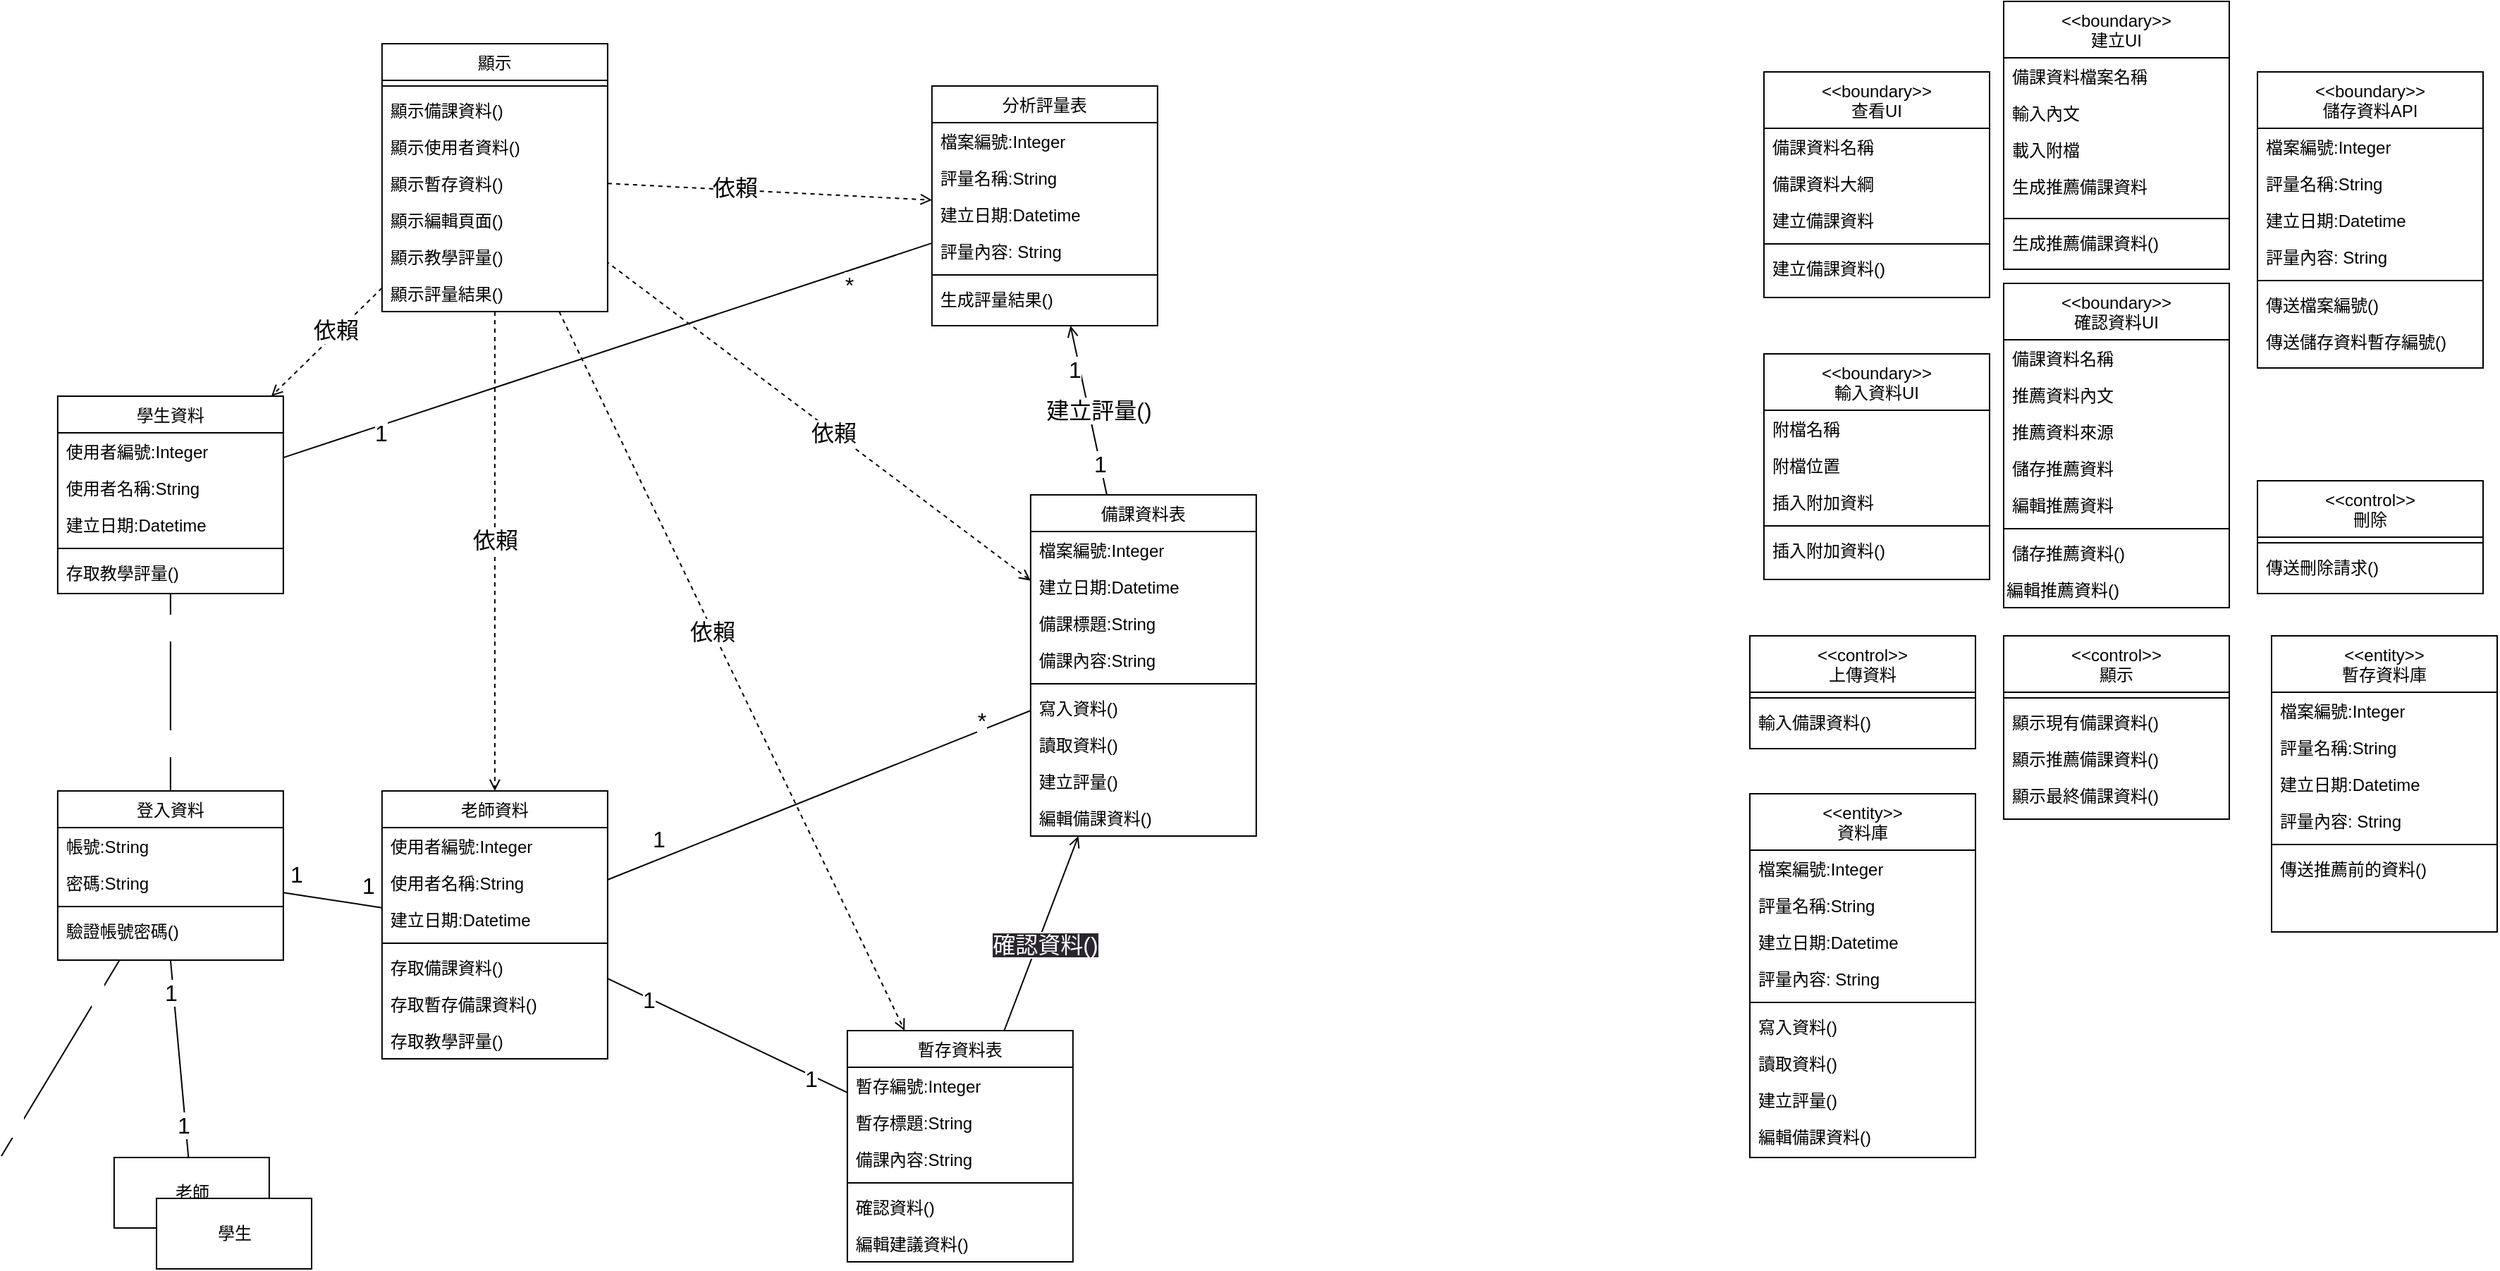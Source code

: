 <mxfile>
    <diagram id="C5RBs43oDa-KdzZeNtuy" name="Page-1">
        <mxGraphModel dx="1090" dy="654" grid="1" gridSize="10" guides="1" tooltips="1" connect="1" arrows="1" fold="1" page="1" pageScale="1" pageWidth="2000" pageHeight="2000" math="0" shadow="0">
            <root>
                <mxCell id="WIyWlLk6GJQsqaUBKTNV-0"/>
                <mxCell id="WIyWlLk6GJQsqaUBKTNV-1" parent="WIyWlLk6GJQsqaUBKTNV-0"/>
                <mxCell id="44" style="edgeStyle=none;html=1;fontSize=16;endArrow=none;endFill=0;startArrow=open;startFill=0;dashed=1;" parent="WIyWlLk6GJQsqaUBKTNV-1" source="zkfFHV4jXpPFQw0GAbJ--17" target="6" edge="1">
                    <mxGeometry relative="1" as="geometry"/>
                </mxCell>
                <mxCell id="46" value="依賴" style="edgeLabel;html=1;align=center;verticalAlign=middle;resizable=0;points=[];fontSize=16;" parent="44" vertex="1" connectable="0">
                    <mxGeometry x="0.184" y="1" relative="1" as="geometry">
                        <mxPoint x="38" y="28" as="offset"/>
                    </mxGeometry>
                </mxCell>
                <object label="備課資料表" placeholders="1" id="zkfFHV4jXpPFQw0GAbJ--17">
                    <mxCell style="swimlane;fontStyle=0;align=center;verticalAlign=top;childLayout=stackLayout;horizontal=1;startSize=26;horizontalStack=0;resizeParent=1;resizeLast=0;collapsible=1;marginBottom=0;rounded=0;shadow=0;strokeWidth=1;" parent="WIyWlLk6GJQsqaUBKTNV-1" vertex="1">
                        <mxGeometry x="739.93" y="610" width="160" height="242" as="geometry">
                            <mxRectangle x="550" y="140" width="160" height="26" as="alternateBounds"/>
                        </mxGeometry>
                    </mxCell>
                </object>
                <mxCell id="zkfFHV4jXpPFQw0GAbJ--20" value="檔案編號:Integer" style="text;align=left;verticalAlign=top;spacingLeft=4;spacingRight=4;overflow=hidden;rotatable=0;points=[[0,0.5],[1,0.5]];portConstraint=eastwest;rounded=0;shadow=0;html=0;" parent="zkfFHV4jXpPFQw0GAbJ--17" vertex="1">
                    <mxGeometry y="26" width="160" height="26" as="geometry"/>
                </mxCell>
                <mxCell id="zkfFHV4jXpPFQw0GAbJ--19" value="建立日期:Datetime" style="text;align=left;verticalAlign=top;spacingLeft=4;spacingRight=4;overflow=hidden;rotatable=0;points=[[0,0.5],[1,0.5]];portConstraint=eastwest;rounded=0;shadow=0;html=0;" parent="zkfFHV4jXpPFQw0GAbJ--17" vertex="1">
                    <mxGeometry y="52" width="160" height="26" as="geometry"/>
                </mxCell>
                <mxCell id="zkfFHV4jXpPFQw0GAbJ--18" value="備課標題:String" style="text;align=left;verticalAlign=top;spacingLeft=4;spacingRight=4;overflow=hidden;rotatable=0;points=[[0,0.5],[1,0.5]];portConstraint=eastwest;" parent="zkfFHV4jXpPFQw0GAbJ--17" vertex="1">
                    <mxGeometry y="78" width="160" height="26" as="geometry"/>
                </mxCell>
                <mxCell id="zkfFHV4jXpPFQw0GAbJ--21" value="備課內容:String" style="text;align=left;verticalAlign=top;spacingLeft=4;spacingRight=4;overflow=hidden;rotatable=0;points=[[0,0.5],[1,0.5]];portConstraint=eastwest;rounded=0;shadow=0;html=0;" parent="zkfFHV4jXpPFQw0GAbJ--17" vertex="1">
                    <mxGeometry y="104" width="160" height="26" as="geometry"/>
                </mxCell>
                <mxCell id="zkfFHV4jXpPFQw0GAbJ--23" value="" style="line;html=1;strokeWidth=1;align=left;verticalAlign=middle;spacingTop=-1;spacingLeft=3;spacingRight=3;rotatable=0;labelPosition=right;points=[];portConstraint=eastwest;" parent="zkfFHV4jXpPFQw0GAbJ--17" vertex="1">
                    <mxGeometry y="130" width="160" height="8" as="geometry"/>
                </mxCell>
                <mxCell id="zkfFHV4jXpPFQw0GAbJ--24" value="寫入資料()" style="text;align=left;verticalAlign=top;spacingLeft=4;spacingRight=4;overflow=hidden;rotatable=0;points=[[0,0.5],[1,0.5]];portConstraint=eastwest;" parent="zkfFHV4jXpPFQw0GAbJ--17" vertex="1">
                    <mxGeometry y="138" width="160" height="26" as="geometry"/>
                </mxCell>
                <mxCell id="zkfFHV4jXpPFQw0GAbJ--25" value="讀取資料()" style="text;align=left;verticalAlign=top;spacingLeft=4;spacingRight=4;overflow=hidden;rotatable=0;points=[[0,0.5],[1,0.5]];portConstraint=eastwest;" parent="zkfFHV4jXpPFQw0GAbJ--17" vertex="1">
                    <mxGeometry y="164" width="160" height="26" as="geometry"/>
                </mxCell>
                <mxCell id="128" value="建立評量()" style="text;align=left;verticalAlign=top;spacingLeft=4;spacingRight=4;overflow=hidden;rotatable=0;points=[[0,0.5],[1,0.5]];portConstraint=eastwest;" parent="zkfFHV4jXpPFQw0GAbJ--17" vertex="1">
                    <mxGeometry y="190" width="160" height="26" as="geometry"/>
                </mxCell>
                <mxCell id="87" value="編輯備課資料()" style="text;align=left;verticalAlign=top;spacingLeft=4;spacingRight=4;overflow=hidden;rotatable=0;points=[[0,0.5],[1,0.5]];portConstraint=eastwest;" parent="zkfFHV4jXpPFQw0GAbJ--17" vertex="1">
                    <mxGeometry y="216" width="160" height="26" as="geometry"/>
                </mxCell>
                <mxCell id="52" style="edgeStyle=none;html=1;entryX=0.5;entryY=1;entryDx=0;entryDy=0;fontSize=16;startArrow=none;startFill=0;endArrow=none;endFill=0;" parent="WIyWlLk6GJQsqaUBKTNV-1" source="5" target="27" edge="1">
                    <mxGeometry relative="1" as="geometry"/>
                </mxCell>
                <mxCell id="54" value="1" style="edgeLabel;html=1;align=center;verticalAlign=middle;resizable=0;points=[];fontSize=16;" parent="52" vertex="1" connectable="0">
                    <mxGeometry x="-0.655" y="2" relative="1" as="geometry">
                        <mxPoint as="offset"/>
                    </mxGeometry>
                </mxCell>
                <mxCell id="55" value="1" style="edgeLabel;html=1;align=center;verticalAlign=middle;resizable=0;points=[];fontSize=16;" parent="52" vertex="1" connectable="0">
                    <mxGeometry x="0.678" y="2" relative="1" as="geometry">
                        <mxPoint as="offset"/>
                    </mxGeometry>
                </mxCell>
                <mxCell id="5" value="老師" style="html=1;" parent="WIyWlLk6GJQsqaUBKTNV-1" vertex="1">
                    <mxGeometry x="89.93" y="1080" width="110" height="50" as="geometry"/>
                </mxCell>
                <mxCell id="45" style="edgeStyle=none;html=1;fontSize=16;endArrow=open;endFill=0;startArrow=none;startFill=0;dashed=1;" parent="WIyWlLk6GJQsqaUBKTNV-1" source="6" target="15" edge="1">
                    <mxGeometry relative="1" as="geometry"/>
                </mxCell>
                <mxCell id="47" value="依賴" style="edgeLabel;html=1;align=center;verticalAlign=middle;resizable=0;points=[];fontSize=16;" parent="45" vertex="1" connectable="0">
                    <mxGeometry x="-0.232" y="-3" relative="1" as="geometry">
                        <mxPoint x="3" y="31" as="offset"/>
                    </mxGeometry>
                </mxCell>
                <mxCell id="72" style="edgeStyle=none;html=1;fontSize=16;startArrow=none;startFill=0;endArrow=open;endFill=0;dashed=1;" parent="WIyWlLk6GJQsqaUBKTNV-1" source="6" target="56" edge="1">
                    <mxGeometry relative="1" as="geometry"/>
                </mxCell>
                <mxCell id="73" value="依賴" style="edgeLabel;html=1;align=center;verticalAlign=middle;resizable=0;points=[];fontSize=16;" parent="72" vertex="1" connectable="0">
                    <mxGeometry x="-0.111" y="-1" relative="1" as="geometry">
                        <mxPoint as="offset"/>
                    </mxGeometry>
                </mxCell>
                <mxCell id="133" style="edgeStyle=none;html=1;fontSize=16;startArrow=none;startFill=0;endArrow=open;endFill=0;dashed=1;" parent="WIyWlLk6GJQsqaUBKTNV-1" source="6" target="104" edge="1">
                    <mxGeometry relative="1" as="geometry"/>
                </mxCell>
                <mxCell id="134" value="依賴" style="edgeLabel;html=1;align=center;verticalAlign=middle;resizable=0;points=[];fontSize=16;" parent="133" vertex="1" connectable="0">
                    <mxGeometry x="-0.22" y="2" relative="1" as="geometry">
                        <mxPoint as="offset"/>
                    </mxGeometry>
                </mxCell>
                <mxCell id="139" style="edgeStyle=none;html=1;dashed=1;fontSize=16;startArrow=none;startFill=0;endArrow=open;endFill=0;" parent="WIyWlLk6GJQsqaUBKTNV-1" source="6" target="112" edge="1">
                    <mxGeometry relative="1" as="geometry"/>
                </mxCell>
                <mxCell id="140" value="依賴" style="edgeLabel;html=1;align=center;verticalAlign=middle;resizable=0;points=[];fontSize=16;" parent="139" vertex="1" connectable="0">
                    <mxGeometry x="0.271" relative="1" as="geometry">
                        <mxPoint x="17" y="-19" as="offset"/>
                    </mxGeometry>
                </mxCell>
                <object label="顯示" placeholders="1" id="6">
                    <mxCell style="swimlane;fontStyle=0;align=center;verticalAlign=top;childLayout=stackLayout;horizontal=1;startSize=26;horizontalStack=0;resizeParent=1;resizeLast=0;collapsible=1;marginBottom=0;rounded=0;shadow=0;strokeWidth=1;" parent="WIyWlLk6GJQsqaUBKTNV-1" vertex="1">
                        <mxGeometry x="279.93" y="290" width="160" height="190" as="geometry">
                            <mxRectangle x="550" y="140" width="160" height="26" as="alternateBounds"/>
                        </mxGeometry>
                    </mxCell>
                </object>
                <mxCell id="12" value="" style="line;html=1;strokeWidth=1;align=left;verticalAlign=middle;spacingTop=-1;spacingLeft=3;spacingRight=3;rotatable=0;labelPosition=right;points=[];portConstraint=eastwest;" parent="6" vertex="1">
                    <mxGeometry y="26" width="160" height="8" as="geometry"/>
                </mxCell>
                <mxCell id="13" value="顯示備課資料()" style="text;align=left;verticalAlign=top;spacingLeft=4;spacingRight=4;overflow=hidden;rotatable=0;points=[[0,0.5],[1,0.5]];portConstraint=eastwest;" parent="6" vertex="1">
                    <mxGeometry y="34" width="160" height="26" as="geometry"/>
                </mxCell>
                <mxCell id="76" value="顯示使用者資料()" style="text;align=left;verticalAlign=top;spacingLeft=4;spacingRight=4;overflow=hidden;rotatable=0;points=[[0,0.5],[1,0.5]];portConstraint=eastwest;" parent="6" vertex="1">
                    <mxGeometry y="60" width="160" height="26" as="geometry"/>
                </mxCell>
                <mxCell id="78" value="顯示暫存資料()" style="text;align=left;verticalAlign=top;spacingLeft=4;spacingRight=4;overflow=hidden;rotatable=0;points=[[0,0.5],[1,0.5]];portConstraint=eastwest;" parent="6" vertex="1">
                    <mxGeometry y="86" width="160" height="26" as="geometry"/>
                </mxCell>
                <mxCell id="79" value="顯示編輯頁面()" style="text;align=left;verticalAlign=top;spacingLeft=4;spacingRight=4;overflow=hidden;rotatable=0;points=[[0,0.5],[1,0.5]];portConstraint=eastwest;" parent="6" vertex="1">
                    <mxGeometry y="112" width="160" height="26" as="geometry"/>
                </mxCell>
                <mxCell id="132" value="顯示教學評量()" style="text;align=left;verticalAlign=top;spacingLeft=4;spacingRight=4;overflow=hidden;rotatable=0;points=[[0,0.5],[1,0.5]];portConstraint=eastwest;" parent="6" vertex="1">
                    <mxGeometry y="138" width="160" height="26" as="geometry"/>
                </mxCell>
                <mxCell id="141" value="顯示評量結果()" style="text;align=left;verticalAlign=top;spacingLeft=4;spacingRight=4;overflow=hidden;rotatable=0;points=[[0,0.5],[1,0.5]];portConstraint=eastwest;" parent="6" vertex="1">
                    <mxGeometry y="164" width="160" height="26" as="geometry"/>
                </mxCell>
                <mxCell id="25" style="edgeStyle=none;html=1;endArrow=none;endFill=0;" parent="WIyWlLk6GJQsqaUBKTNV-1" source="15" target="zkfFHV4jXpPFQw0GAbJ--17" edge="1">
                    <mxGeometry relative="1" as="geometry"/>
                </mxCell>
                <mxCell id="40" value="1" style="edgeLabel;html=1;align=center;verticalAlign=middle;resizable=0;points=[];fontSize=16;" parent="25" vertex="1" connectable="0">
                    <mxGeometry x="-0.769" y="-2" relative="1" as="geometry">
                        <mxPoint y="-17" as="offset"/>
                    </mxGeometry>
                </mxCell>
                <mxCell id="41" value="*" style="edgeLabel;html=1;align=center;verticalAlign=middle;resizable=0;points=[];fontSize=16;" parent="25" vertex="1" connectable="0">
                    <mxGeometry x="0.796" y="-2" relative="1" as="geometry">
                        <mxPoint x="-5" y="-7" as="offset"/>
                    </mxGeometry>
                </mxCell>
                <object label="老師資料" placeholders="1" id="15">
                    <mxCell style="swimlane;fontStyle=0;align=center;verticalAlign=top;childLayout=stackLayout;horizontal=1;startSize=26;horizontalStack=0;resizeParent=1;resizeLast=0;collapsible=1;marginBottom=0;rounded=0;shadow=0;strokeWidth=1;" parent="WIyWlLk6GJQsqaUBKTNV-1" vertex="1">
                        <mxGeometry x="279.93" y="820" width="160" height="190" as="geometry">
                            <mxRectangle x="550" y="140" width="160" height="26" as="alternateBounds"/>
                        </mxGeometry>
                    </mxCell>
                </object>
                <mxCell id="16" value="使用者編號:Integer" style="text;align=left;verticalAlign=top;spacingLeft=4;spacingRight=4;overflow=hidden;rotatable=0;points=[[0,0.5],[1,0.5]];portConstraint=eastwest;rounded=0;shadow=0;html=0;" parent="15" vertex="1">
                    <mxGeometry y="26" width="160" height="26" as="geometry"/>
                </mxCell>
                <mxCell id="18" value="使用者名稱:String" style="text;align=left;verticalAlign=top;spacingLeft=4;spacingRight=4;overflow=hidden;rotatable=0;points=[[0,0.5],[1,0.5]];portConstraint=eastwest;" parent="15" vertex="1">
                    <mxGeometry y="52" width="160" height="26" as="geometry"/>
                </mxCell>
                <mxCell id="17" value="建立日期:Datetime" style="text;align=left;verticalAlign=top;spacingLeft=4;spacingRight=4;overflow=hidden;rotatable=0;points=[[0,0.5],[1,0.5]];portConstraint=eastwest;rounded=0;shadow=0;html=0;" parent="15" vertex="1">
                    <mxGeometry y="78" width="160" height="26" as="geometry"/>
                </mxCell>
                <mxCell id="21" value="" style="line;html=1;strokeWidth=1;align=left;verticalAlign=middle;spacingTop=-1;spacingLeft=3;spacingRight=3;rotatable=0;labelPosition=right;points=[];portConstraint=eastwest;" parent="15" vertex="1">
                    <mxGeometry y="104" width="160" height="8" as="geometry"/>
                </mxCell>
                <mxCell id="24" value="存取備課資料()" style="text;align=left;verticalAlign=top;spacingLeft=4;spacingRight=4;overflow=hidden;rotatable=0;points=[[0,0.5],[1,0.5]];portConstraint=eastwest;" parent="15" vertex="1">
                    <mxGeometry y="112" width="160" height="26" as="geometry"/>
                </mxCell>
                <mxCell id="135" value="存取暫存備課資料()" style="text;align=left;verticalAlign=top;spacingLeft=4;spacingRight=4;overflow=hidden;rotatable=0;points=[[0,0.5],[1,0.5]];portConstraint=eastwest;" parent="15" vertex="1">
                    <mxGeometry y="138" width="160" height="26" as="geometry"/>
                </mxCell>
                <mxCell id="138" value="存取教學評量()" style="text;align=left;verticalAlign=top;spacingLeft=4;spacingRight=4;overflow=hidden;rotatable=0;points=[[0,0.5],[1,0.5]];portConstraint=eastwest;" parent="15" vertex="1">
                    <mxGeometry y="164" width="160" height="26" as="geometry"/>
                </mxCell>
                <mxCell id="36" style="edgeStyle=none;html=1;fontSize=16;endArrow=none;endFill=0;" parent="WIyWlLk6GJQsqaUBKTNV-1" source="27" target="15" edge="1">
                    <mxGeometry relative="1" as="geometry"/>
                </mxCell>
                <mxCell id="37" value="1" style="edgeLabel;html=1;align=center;verticalAlign=middle;resizable=0;points=[];fontSize=16;" parent="36" vertex="1" connectable="0">
                    <mxGeometry x="0.725" y="-1" relative="1" as="geometry">
                        <mxPoint y="-16" as="offset"/>
                    </mxGeometry>
                </mxCell>
                <mxCell id="38" value="1" style="edgeLabel;html=1;align=center;verticalAlign=middle;resizable=0;points=[];fontSize=16;" parent="36" vertex="1" connectable="0">
                    <mxGeometry x="-0.742" y="-2" relative="1" as="geometry">
                        <mxPoint y="-17" as="offset"/>
                    </mxGeometry>
                </mxCell>
                <mxCell id="118" style="edgeStyle=none;html=1;fontSize=16;fontColor=#FFFFFF;endArrow=none;endFill=0;" parent="WIyWlLk6GJQsqaUBKTNV-1" source="27" target="112" edge="1">
                    <mxGeometry relative="1" as="geometry"/>
                </mxCell>
                <mxCell id="119" value="1" style="edgeLabel;html=1;align=center;verticalAlign=middle;resizable=0;points=[];fontSize=16;fontColor=#FFFFFF;" parent="118" vertex="1" connectable="0">
                    <mxGeometry x="-0.504" y="1" relative="1" as="geometry">
                        <mxPoint as="offset"/>
                    </mxGeometry>
                </mxCell>
                <mxCell id="120" value="1" style="edgeLabel;html=1;align=center;verticalAlign=middle;resizable=0;points=[];fontSize=16;fontColor=#FFFFFF;" parent="118" vertex="1" connectable="0">
                    <mxGeometry x="0.678" y="-2" relative="1" as="geometry">
                        <mxPoint y="1" as="offset"/>
                    </mxGeometry>
                </mxCell>
                <object label="登入資料" placeholders="1" id="27">
                    <mxCell style="swimlane;fontStyle=0;align=center;verticalAlign=top;childLayout=stackLayout;horizontal=1;startSize=26;horizontalStack=0;resizeParent=1;resizeLast=0;collapsible=1;marginBottom=0;rounded=0;shadow=0;strokeWidth=1;" parent="WIyWlLk6GJQsqaUBKTNV-1" vertex="1">
                        <mxGeometry x="49.93" y="820" width="160" height="120" as="geometry">
                            <mxRectangle x="550" y="140" width="160" height="26" as="alternateBounds"/>
                        </mxGeometry>
                    </mxCell>
                </object>
                <mxCell id="28" value="帳號:String" style="text;align=left;verticalAlign=top;spacingLeft=4;spacingRight=4;overflow=hidden;rotatable=0;points=[[0,0.5],[1,0.5]];portConstraint=eastwest;rounded=0;shadow=0;html=0;" parent="27" vertex="1">
                    <mxGeometry y="26" width="160" height="26" as="geometry"/>
                </mxCell>
                <mxCell id="29" value="密碼:String" style="text;align=left;verticalAlign=top;spacingLeft=4;spacingRight=4;overflow=hidden;rotatable=0;points=[[0,0.5],[1,0.5]];portConstraint=eastwest;rounded=0;shadow=0;html=0;" parent="27" vertex="1">
                    <mxGeometry y="52" width="160" height="26" as="geometry"/>
                </mxCell>
                <mxCell id="32" value="" style="line;html=1;strokeWidth=1;align=left;verticalAlign=middle;spacingTop=-1;spacingLeft=3;spacingRight=3;rotatable=0;labelPosition=right;points=[];portConstraint=eastwest;" parent="27" vertex="1">
                    <mxGeometry y="78" width="160" height="8" as="geometry"/>
                </mxCell>
                <mxCell id="43" value="驗證帳號密碼()" style="text;align=left;verticalAlign=top;spacingLeft=4;spacingRight=4;overflow=hidden;rotatable=0;points=[[0,0.5],[1,0.5]];portConstraint=eastwest;" parent="27" vertex="1">
                    <mxGeometry y="86" width="160" height="26" as="geometry"/>
                </mxCell>
                <mxCell id="69" style="edgeStyle=none;html=1;fontSize=16;startArrow=none;startFill=0;endArrow=none;endFill=0;" parent="WIyWlLk6GJQsqaUBKTNV-1" source="56" target="15" edge="1">
                    <mxGeometry relative="1" as="geometry"/>
                </mxCell>
                <mxCell id="70" value="1" style="edgeLabel;html=1;align=center;verticalAlign=middle;resizable=0;points=[];fontSize=16;" parent="69" vertex="1" connectable="0">
                    <mxGeometry x="0.65" y="1" relative="1" as="geometry">
                        <mxPoint as="offset"/>
                    </mxGeometry>
                </mxCell>
                <mxCell id="71" value="1" style="edgeLabel;html=1;align=center;verticalAlign=middle;resizable=0;points=[];fontSize=16;" parent="69" vertex="1" connectable="0">
                    <mxGeometry x="-0.695" y="2" relative="1" as="geometry">
                        <mxPoint as="offset"/>
                    </mxGeometry>
                </mxCell>
                <mxCell id="74" style="edgeStyle=none;html=1;fontSize=16;startArrow=none;startFill=0;endArrow=open;endFill=0;" parent="WIyWlLk6GJQsqaUBKTNV-1" source="56" target="zkfFHV4jXpPFQw0GAbJ--17" edge="1">
                    <mxGeometry relative="1" as="geometry"/>
                </mxCell>
                <mxCell id="143" value="&lt;span style=&quot;color: rgb(255, 255, 255); text-align: left; background-color: rgb(42, 37, 47);&quot;&gt;確認資料()&lt;/span&gt;" style="edgeLabel;html=1;align=center;verticalAlign=middle;resizable=0;points=[];fontSize=16;" parent="74" vertex="1" connectable="0">
                    <mxGeometry x="0.524" y="-4" relative="1" as="geometry">
                        <mxPoint x="-15" y="42" as="offset"/>
                    </mxGeometry>
                </mxCell>
                <object label="暫存資料表" placeholders="1" id="56">
                    <mxCell style="swimlane;fontStyle=0;align=center;verticalAlign=top;childLayout=stackLayout;horizontal=1;startSize=26;horizontalStack=0;resizeParent=1;resizeLast=0;collapsible=1;marginBottom=0;rounded=0;shadow=0;strokeWidth=1;" parent="WIyWlLk6GJQsqaUBKTNV-1" vertex="1">
                        <mxGeometry x="609.93" y="990" width="160" height="164" as="geometry">
                            <mxRectangle x="550" y="140" width="160" height="26" as="alternateBounds"/>
                        </mxGeometry>
                    </mxCell>
                </object>
                <mxCell id="57" value="暫存編號:Integer" style="text;align=left;verticalAlign=top;spacingLeft=4;spacingRight=4;overflow=hidden;rotatable=0;points=[[0,0.5],[1,0.5]];portConstraint=eastwest;rounded=0;shadow=0;html=0;" parent="56" vertex="1">
                    <mxGeometry y="26" width="160" height="26" as="geometry"/>
                </mxCell>
                <mxCell id="59" value="暫存標題:String" style="text;align=left;verticalAlign=top;spacingLeft=4;spacingRight=4;overflow=hidden;rotatable=0;points=[[0,0.5],[1,0.5]];portConstraint=eastwest;" parent="56" vertex="1">
                    <mxGeometry y="52" width="160" height="26" as="geometry"/>
                </mxCell>
                <mxCell id="60" value="備課內容:String" style="text;align=left;verticalAlign=top;spacingLeft=4;spacingRight=4;overflow=hidden;rotatable=0;points=[[0,0.5],[1,0.5]];portConstraint=eastwest;rounded=0;shadow=0;html=0;" parent="56" vertex="1">
                    <mxGeometry y="78" width="160" height="26" as="geometry"/>
                </mxCell>
                <mxCell id="61" value="" style="line;html=1;strokeWidth=1;align=left;verticalAlign=middle;spacingTop=-1;spacingLeft=3;spacingRight=3;rotatable=0;labelPosition=right;points=[];portConstraint=eastwest;" parent="56" vertex="1">
                    <mxGeometry y="104" width="160" height="8" as="geometry"/>
                </mxCell>
                <mxCell id="62" value="確認資料()" style="text;align=left;verticalAlign=top;spacingLeft=4;spacingRight=4;overflow=hidden;rotatable=0;points=[[0,0.5],[1,0.5]];portConstraint=eastwest;" parent="56" vertex="1">
                    <mxGeometry y="112" width="160" height="26" as="geometry"/>
                </mxCell>
                <mxCell id="88" value="編輯建議資料()" style="text;align=left;verticalAlign=top;spacingLeft=4;spacingRight=4;overflow=hidden;rotatable=0;points=[[0,0.5],[1,0.5]];portConstraint=eastwest;" parent="56" vertex="1">
                    <mxGeometry y="138" width="160" height="26" as="geometry"/>
                </mxCell>
                <mxCell id="101" style="edgeStyle=none;html=1;fontSize=16;fontColor=#FFFFFF;endArrow=none;endFill=0;" parent="WIyWlLk6GJQsqaUBKTNV-1" target="27" edge="1">
                    <mxGeometry relative="1" as="geometry">
                        <mxPoint x="239.93" y="550" as="targetPoint"/>
                        <mxPoint x="9.997" y="1079" as="sourcePoint"/>
                    </mxGeometry>
                </mxCell>
                <mxCell id="102" value="1" style="edgeLabel;html=1;align=center;verticalAlign=middle;resizable=0;points=[];fontSize=16;fontColor=#FFFFFF;" parent="101" vertex="1" connectable="0">
                    <mxGeometry x="-0.684" y="3" relative="1" as="geometry">
                        <mxPoint as="offset"/>
                    </mxGeometry>
                </mxCell>
                <mxCell id="103" value="1" style="edgeLabel;html=1;align=center;verticalAlign=middle;resizable=0;points=[];fontSize=16;fontColor=#FFFFFF;" parent="101" vertex="1" connectable="0">
                    <mxGeometry x="0.649" y="2" relative="1" as="geometry">
                        <mxPoint as="offset"/>
                    </mxGeometry>
                </mxCell>
                <mxCell id="91" value="學生" style="html=1;" parent="WIyWlLk6GJQsqaUBKTNV-1" vertex="1">
                    <mxGeometry x="120" y="1109" width="110" height="50" as="geometry"/>
                </mxCell>
                <mxCell id="124" style="edgeStyle=none;html=1;endArrow=none;endFill=0;startArrow=open;startFill=0;" parent="WIyWlLk6GJQsqaUBKTNV-1" source="104" target="zkfFHV4jXpPFQw0GAbJ--17" edge="1">
                    <mxGeometry relative="1" as="geometry"/>
                </mxCell>
                <mxCell id="126" value="1" style="edgeLabel;html=1;align=center;verticalAlign=middle;resizable=0;points=[];fontSize=16;" parent="124" vertex="1" connectable="0">
                    <mxGeometry x="-0.722" y="-1" relative="1" as="geometry">
                        <mxPoint y="14" as="offset"/>
                    </mxGeometry>
                </mxCell>
                <mxCell id="127" value="1" style="edgeLabel;html=1;align=center;verticalAlign=middle;resizable=0;points=[];fontSize=16;" parent="124" vertex="1" connectable="0">
                    <mxGeometry x="0.562" y="2" relative="1" as="geometry">
                        <mxPoint x="-2" y="4" as="offset"/>
                    </mxGeometry>
                </mxCell>
                <mxCell id="142" value="建立評量()" style="edgeLabel;html=1;align=center;verticalAlign=middle;resizable=0;points=[];fontSize=16;" parent="124" vertex="1" connectable="0">
                    <mxGeometry x="0.247" y="4" relative="1" as="geometry">
                        <mxPoint y="-14" as="offset"/>
                    </mxGeometry>
                </mxCell>
                <object label="分析評量表" placeholders="1" id="104">
                    <mxCell style="swimlane;fontStyle=0;align=center;verticalAlign=top;childLayout=stackLayout;horizontal=1;startSize=26;horizontalStack=0;resizeParent=1;resizeLast=0;collapsible=1;marginBottom=0;rounded=0;shadow=0;strokeWidth=1;" parent="WIyWlLk6GJQsqaUBKTNV-1" vertex="1">
                        <mxGeometry x="669.93" y="320" width="160" height="170" as="geometry">
                            <mxRectangle x="550" y="140" width="160" height="26" as="alternateBounds"/>
                        </mxGeometry>
                    </mxCell>
                </object>
                <mxCell id="105" value="檔案編號:Integer" style="text;align=left;verticalAlign=top;spacingLeft=4;spacingRight=4;overflow=hidden;rotatable=0;points=[[0,0.5],[1,0.5]];portConstraint=eastwest;rounded=0;shadow=0;html=0;" parent="104" vertex="1">
                    <mxGeometry y="26" width="160" height="26" as="geometry"/>
                </mxCell>
                <mxCell id="106" value="評量名稱:String" style="text;align=left;verticalAlign=top;spacingLeft=4;spacingRight=4;overflow=hidden;rotatable=0;points=[[0,0.5],[1,0.5]];portConstraint=eastwest;" parent="104" vertex="1">
                    <mxGeometry y="52" width="160" height="26" as="geometry"/>
                </mxCell>
                <mxCell id="107" value="建立日期:Datetime" style="text;align=left;verticalAlign=top;spacingLeft=4;spacingRight=4;overflow=hidden;rotatable=0;points=[[0,0.5],[1,0.5]];portConstraint=eastwest;rounded=0;shadow=0;html=0;" parent="104" vertex="1">
                    <mxGeometry y="78" width="160" height="26" as="geometry"/>
                </mxCell>
                <mxCell id="111" value="評量內容: String" style="text;align=left;verticalAlign=top;spacingLeft=4;spacingRight=4;overflow=hidden;rotatable=0;points=[[0,0.5],[1,0.5]];portConstraint=eastwest;rounded=0;shadow=0;html=0;" parent="104" vertex="1">
                    <mxGeometry y="104" width="160" height="26" as="geometry"/>
                </mxCell>
                <mxCell id="108" value="" style="line;html=1;strokeWidth=1;align=left;verticalAlign=middle;spacingTop=-1;spacingLeft=3;spacingRight=3;rotatable=0;labelPosition=right;points=[];portConstraint=eastwest;" parent="104" vertex="1">
                    <mxGeometry y="130" width="160" height="8" as="geometry"/>
                </mxCell>
                <mxCell id="136" value="生成評量結果()" style="text;align=left;verticalAlign=top;spacingLeft=4;spacingRight=4;overflow=hidden;rotatable=0;points=[[0,0.5],[1,0.5]];portConstraint=eastwest;" parent="104" vertex="1">
                    <mxGeometry y="138" width="160" height="26" as="geometry"/>
                </mxCell>
                <mxCell id="129" style="edgeStyle=none;html=1;fontSize=16;startArrow=none;startFill=0;endArrow=none;endFill=0;" parent="WIyWlLk6GJQsqaUBKTNV-1" source="112" target="104" edge="1">
                    <mxGeometry relative="1" as="geometry"/>
                </mxCell>
                <mxCell id="130" value="1" style="edgeLabel;html=1;align=center;verticalAlign=middle;resizable=0;points=[];fontSize=16;" parent="129" vertex="1" connectable="0">
                    <mxGeometry x="-0.706" y="-5" relative="1" as="geometry">
                        <mxPoint as="offset"/>
                    </mxGeometry>
                </mxCell>
                <mxCell id="131" value="*" style="edgeLabel;html=1;align=center;verticalAlign=middle;resizable=0;points=[];fontSize=16;" parent="129" vertex="1" connectable="0">
                    <mxGeometry x="0.784" y="-4" relative="1" as="geometry">
                        <mxPoint x="-11" y="9" as="offset"/>
                    </mxGeometry>
                </mxCell>
                <object label="學生資料" placeholders="1" id="112">
                    <mxCell style="swimlane;fontStyle=0;align=center;verticalAlign=top;childLayout=stackLayout;horizontal=1;startSize=26;horizontalStack=0;resizeParent=1;resizeLast=0;collapsible=1;marginBottom=0;rounded=0;shadow=0;strokeWidth=1;" parent="WIyWlLk6GJQsqaUBKTNV-1" vertex="1">
                        <mxGeometry x="49.93" y="540" width="160" height="140" as="geometry">
                            <mxRectangle x="550" y="140" width="160" height="26" as="alternateBounds"/>
                        </mxGeometry>
                    </mxCell>
                </object>
                <mxCell id="113" value="使用者編號:Integer" style="text;align=left;verticalAlign=top;spacingLeft=4;spacingRight=4;overflow=hidden;rotatable=0;points=[[0,0.5],[1,0.5]];portConstraint=eastwest;rounded=0;shadow=0;html=0;" parent="112" vertex="1">
                    <mxGeometry y="26" width="160" height="26" as="geometry"/>
                </mxCell>
                <mxCell id="114" value="使用者名稱:String" style="text;align=left;verticalAlign=top;spacingLeft=4;spacingRight=4;overflow=hidden;rotatable=0;points=[[0,0.5],[1,0.5]];portConstraint=eastwest;" parent="112" vertex="1">
                    <mxGeometry y="52" width="160" height="26" as="geometry"/>
                </mxCell>
                <mxCell id="115" value="建立日期:Datetime" style="text;align=left;verticalAlign=top;spacingLeft=4;spacingRight=4;overflow=hidden;rotatable=0;points=[[0,0.5],[1,0.5]];portConstraint=eastwest;rounded=0;shadow=0;html=0;" parent="112" vertex="1">
                    <mxGeometry y="78" width="160" height="26" as="geometry"/>
                </mxCell>
                <mxCell id="116" value="" style="line;html=1;strokeWidth=1;align=left;verticalAlign=middle;spacingTop=-1;spacingLeft=3;spacingRight=3;rotatable=0;labelPosition=right;points=[];portConstraint=eastwest;" parent="112" vertex="1">
                    <mxGeometry y="104" width="160" height="8" as="geometry"/>
                </mxCell>
                <mxCell id="117" value="存取教學評量()" style="text;align=left;verticalAlign=top;spacingLeft=4;spacingRight=4;overflow=hidden;rotatable=0;points=[[0,0.5],[1,0.5]];portConstraint=eastwest;" parent="112" vertex="1">
                    <mxGeometry y="112" width="160" height="26" as="geometry"/>
                </mxCell>
                <object label="&lt;&lt;boundary&gt;&gt;&#10;查看UI" placeholders="1" id="ybDPWDcmM2NUyqlbh23f-143">
                    <mxCell style="swimlane;fontStyle=0;align=center;verticalAlign=top;childLayout=stackLayout;horizontal=1;startSize=40;horizontalStack=0;resizeParent=1;resizeLast=0;collapsible=1;marginBottom=0;rounded=0;shadow=0;strokeWidth=1;" parent="WIyWlLk6GJQsqaUBKTNV-1" vertex="1">
                        <mxGeometry x="1260" y="310" width="160" height="160" as="geometry">
                            <mxRectangle x="1260" y="310" width="160" height="26" as="alternateBounds"/>
                        </mxGeometry>
                    </mxCell>
                </object>
                <mxCell id="ybDPWDcmM2NUyqlbh23f-144" value="備課資料名稱" style="text;align=left;verticalAlign=top;spacingLeft=4;spacingRight=4;overflow=hidden;rotatable=1;points=[[0,0.5],[1,0.5]];portConstraint=eastwest;rounded=0;shadow=0;html=0;movable=1;resizable=1;deletable=1;editable=1;locked=0;connectable=1;" parent="ybDPWDcmM2NUyqlbh23f-143" vertex="1">
                    <mxGeometry y="40" width="160" height="26" as="geometry"/>
                </mxCell>
                <mxCell id="ybDPWDcmM2NUyqlbh23f-145" value="備課資料大綱 " style="text;align=left;verticalAlign=top;spacingLeft=4;spacingRight=4;overflow=hidden;rotatable=0;points=[[0,0.5],[1,0.5]];portConstraint=eastwest;" parent="ybDPWDcmM2NUyqlbh23f-143" vertex="1">
                    <mxGeometry y="66" width="160" height="26" as="geometry"/>
                </mxCell>
                <mxCell id="ybDPWDcmM2NUyqlbh23f-146" value="建立備課資料" style="text;align=left;verticalAlign=top;spacingLeft=4;spacingRight=4;overflow=hidden;rotatable=0;points=[[0,0.5],[1,0.5]];portConstraint=eastwest;rounded=0;shadow=0;html=0;" parent="ybDPWDcmM2NUyqlbh23f-143" vertex="1">
                    <mxGeometry y="92" width="160" height="26" as="geometry"/>
                </mxCell>
                <mxCell id="ybDPWDcmM2NUyqlbh23f-148" value="" style="line;html=1;strokeWidth=1;align=left;verticalAlign=middle;spacingTop=-1;spacingLeft=3;spacingRight=3;rotatable=0;labelPosition=right;points=[];portConstraint=eastwest;" parent="ybDPWDcmM2NUyqlbh23f-143" vertex="1">
                    <mxGeometry y="118" width="160" height="8" as="geometry"/>
                </mxCell>
                <mxCell id="ybDPWDcmM2NUyqlbh23f-149" value="建立備課資料()" style="text;align=left;verticalAlign=top;spacingLeft=4;spacingRight=4;overflow=hidden;rotatable=0;points=[[0,0.5],[1,0.5]];portConstraint=eastwest;" parent="ybDPWDcmM2NUyqlbh23f-143" vertex="1">
                    <mxGeometry y="126" width="160" height="26" as="geometry"/>
                </mxCell>
                <object label="&lt;&lt;boundary&gt;&gt;&#10;輸入資料UI" placeholders="1" id="ybDPWDcmM2NUyqlbh23f-157">
                    <mxCell style="swimlane;fontStyle=0;align=center;verticalAlign=top;childLayout=stackLayout;horizontal=1;startSize=40;horizontalStack=0;resizeParent=1;resizeLast=0;collapsible=1;marginBottom=0;rounded=0;shadow=0;strokeWidth=1;" parent="WIyWlLk6GJQsqaUBKTNV-1" vertex="1">
                        <mxGeometry x="1260" y="510" width="160" height="160" as="geometry">
                            <mxRectangle x="1260" y="310" width="160" height="26" as="alternateBounds"/>
                        </mxGeometry>
                    </mxCell>
                </object>
                <mxCell id="ybDPWDcmM2NUyqlbh23f-158" value="附檔名稱" style="text;align=left;verticalAlign=top;spacingLeft=4;spacingRight=4;overflow=hidden;rotatable=0;points=[[0,0.5],[1,0.5]];portConstraint=eastwest;rounded=0;shadow=0;html=0;" parent="ybDPWDcmM2NUyqlbh23f-157" vertex="1">
                    <mxGeometry y="40" width="160" height="26" as="geometry"/>
                </mxCell>
                <mxCell id="ybDPWDcmM2NUyqlbh23f-159" value="附檔位置" style="text;align=left;verticalAlign=top;spacingLeft=4;spacingRight=4;overflow=hidden;rotatable=0;points=[[0,0.5],[1,0.5]];portConstraint=eastwest;" parent="ybDPWDcmM2NUyqlbh23f-157" vertex="1">
                    <mxGeometry y="66" width="160" height="26" as="geometry"/>
                </mxCell>
                <mxCell id="ybDPWDcmM2NUyqlbh23f-160" value="插入附加資料" style="text;align=left;verticalAlign=top;spacingLeft=4;spacingRight=4;overflow=hidden;rotatable=0;points=[[0,0.5],[1,0.5]];portConstraint=eastwest;rounded=0;shadow=0;html=0;" parent="ybDPWDcmM2NUyqlbh23f-157" vertex="1">
                    <mxGeometry y="92" width="160" height="26" as="geometry"/>
                </mxCell>
                <mxCell id="ybDPWDcmM2NUyqlbh23f-162" value="" style="line;html=1;strokeWidth=1;align=left;verticalAlign=middle;spacingTop=-1;spacingLeft=3;spacingRight=3;rotatable=0;labelPosition=right;points=[];portConstraint=eastwest;" parent="ybDPWDcmM2NUyqlbh23f-157" vertex="1">
                    <mxGeometry y="118" width="160" height="8" as="geometry"/>
                </mxCell>
                <mxCell id="ybDPWDcmM2NUyqlbh23f-163" value="插入附加資料()" style="text;align=left;verticalAlign=top;spacingLeft=4;spacingRight=4;overflow=hidden;rotatable=0;points=[[0,0.5],[1,0.5]];portConstraint=eastwest;" parent="ybDPWDcmM2NUyqlbh23f-157" vertex="1">
                    <mxGeometry y="126" width="160" height="26" as="geometry"/>
                </mxCell>
                <object label="&lt;&lt;boundary&gt;&gt;&#10;建立UI" placeholders="1" id="ybDPWDcmM2NUyqlbh23f-164">
                    <mxCell style="swimlane;fontStyle=0;align=center;verticalAlign=top;childLayout=stackLayout;horizontal=1;startSize=40;horizontalStack=0;resizeParent=1;resizeLast=0;collapsible=1;marginBottom=0;rounded=0;shadow=0;strokeWidth=1;" parent="WIyWlLk6GJQsqaUBKTNV-1" vertex="1">
                        <mxGeometry x="1430" y="260" width="160" height="190" as="geometry">
                            <mxRectangle x="1260" y="310" width="160" height="26" as="alternateBounds"/>
                        </mxGeometry>
                    </mxCell>
                </object>
                <mxCell id="ybDPWDcmM2NUyqlbh23f-165" value="備課資料檔案名稱" style="text;align=left;verticalAlign=top;spacingLeft=4;spacingRight=4;overflow=hidden;rotatable=0;points=[[0,0.5],[1,0.5]];portConstraint=eastwest;rounded=0;shadow=0;html=0;" parent="ybDPWDcmM2NUyqlbh23f-164" vertex="1">
                    <mxGeometry y="40" width="160" height="26" as="geometry"/>
                </mxCell>
                <mxCell id="ybDPWDcmM2NUyqlbh23f-166" value="輸入內文" style="text;align=left;verticalAlign=top;spacingLeft=4;spacingRight=4;overflow=hidden;rotatable=0;points=[[0,0.5],[1,0.5]];portConstraint=eastwest;" parent="ybDPWDcmM2NUyqlbh23f-164" vertex="1">
                    <mxGeometry y="66" width="160" height="26" as="geometry"/>
                </mxCell>
                <mxCell id="ybDPWDcmM2NUyqlbh23f-167" value="載入附檔" style="text;align=left;verticalAlign=top;spacingLeft=4;spacingRight=4;overflow=hidden;rotatable=0;points=[[0,0.5],[1,0.5]];portConstraint=eastwest;rounded=0;shadow=0;html=0;" parent="ybDPWDcmM2NUyqlbh23f-164" vertex="1">
                    <mxGeometry y="92" width="160" height="26" as="geometry"/>
                </mxCell>
                <mxCell id="ybDPWDcmM2NUyqlbh23f-168" value="生成推薦備課資料" style="text;align=left;verticalAlign=top;spacingLeft=4;spacingRight=4;overflow=hidden;rotatable=0;points=[[0,0.5],[1,0.5]];portConstraint=eastwest;rounded=0;shadow=0;html=0;" parent="ybDPWDcmM2NUyqlbh23f-164" vertex="1">
                    <mxGeometry y="118" width="160" height="32" as="geometry"/>
                </mxCell>
                <mxCell id="ybDPWDcmM2NUyqlbh23f-169" value="" style="line;html=1;strokeWidth=1;align=left;verticalAlign=middle;spacingTop=-1;spacingLeft=3;spacingRight=3;rotatable=0;labelPosition=right;points=[];portConstraint=eastwest;" parent="ybDPWDcmM2NUyqlbh23f-164" vertex="1">
                    <mxGeometry y="150" width="160" height="8" as="geometry"/>
                </mxCell>
                <mxCell id="ybDPWDcmM2NUyqlbh23f-170" value="生成推薦備課資料()" style="text;align=left;verticalAlign=top;spacingLeft=4;spacingRight=4;overflow=hidden;rotatable=0;points=[[0,0.5],[1,0.5]];portConstraint=eastwest;" parent="ybDPWDcmM2NUyqlbh23f-164" vertex="1">
                    <mxGeometry y="158" width="160" height="26" as="geometry"/>
                </mxCell>
                <object label="&lt;&lt;boundary&gt;&gt;&#10;確認資料UI" placeholders="1" id="ybDPWDcmM2NUyqlbh23f-171">
                    <mxCell style="swimlane;fontStyle=0;align=center;verticalAlign=top;childLayout=stackLayout;horizontal=1;startSize=40;horizontalStack=0;resizeParent=1;resizeLast=0;collapsible=1;marginBottom=0;rounded=0;shadow=0;strokeWidth=1;" parent="WIyWlLk6GJQsqaUBKTNV-1" vertex="1">
                        <mxGeometry x="1430" y="460" width="160" height="230" as="geometry">
                            <mxRectangle x="1260" y="310" width="160" height="26" as="alternateBounds"/>
                        </mxGeometry>
                    </mxCell>
                </object>
                <mxCell id="ybDPWDcmM2NUyqlbh23f-172" value="備課資料名稱" style="text;align=left;verticalAlign=top;spacingLeft=4;spacingRight=4;overflow=hidden;rotatable=0;points=[[0,0.5],[1,0.5]];portConstraint=eastwest;rounded=0;shadow=0;html=0;" parent="ybDPWDcmM2NUyqlbh23f-171" vertex="1">
                    <mxGeometry y="40" width="160" height="26" as="geometry"/>
                </mxCell>
                <mxCell id="ybDPWDcmM2NUyqlbh23f-173" value="推薦資料內文" style="text;align=left;verticalAlign=top;spacingLeft=4;spacingRight=4;overflow=hidden;rotatable=0;points=[[0,0.5],[1,0.5]];portConstraint=eastwest;" parent="ybDPWDcmM2NUyqlbh23f-171" vertex="1">
                    <mxGeometry y="66" width="160" height="26" as="geometry"/>
                </mxCell>
                <mxCell id="ybDPWDcmM2NUyqlbh23f-174" value="推薦資料來源" style="text;align=left;verticalAlign=top;spacingLeft=4;spacingRight=4;overflow=hidden;rotatable=0;points=[[0,0.5],[1,0.5]];portConstraint=eastwest;rounded=0;shadow=0;html=0;" parent="ybDPWDcmM2NUyqlbh23f-171" vertex="1">
                    <mxGeometry y="92" width="160" height="26" as="geometry"/>
                </mxCell>
                <mxCell id="ybDPWDcmM2NUyqlbh23f-175" value="儲存推薦資料" style="text;align=left;verticalAlign=top;spacingLeft=4;spacingRight=4;overflow=hidden;rotatable=0;points=[[0,0.5],[1,0.5]];portConstraint=eastwest;rounded=0;shadow=0;html=0;" parent="ybDPWDcmM2NUyqlbh23f-171" vertex="1">
                    <mxGeometry y="118" width="160" height="26" as="geometry"/>
                </mxCell>
                <mxCell id="ybDPWDcmM2NUyqlbh23f-224" value="編輯推薦資料" style="text;align=left;verticalAlign=top;spacingLeft=4;spacingRight=4;overflow=hidden;rotatable=0;points=[[0,0.5],[1,0.5]];portConstraint=eastwest;rounded=0;shadow=0;html=0;" parent="ybDPWDcmM2NUyqlbh23f-171" vertex="1">
                    <mxGeometry y="144" width="160" height="26" as="geometry"/>
                </mxCell>
                <mxCell id="ybDPWDcmM2NUyqlbh23f-176" value="" style="line;html=1;strokeWidth=1;align=left;verticalAlign=middle;spacingTop=-1;spacingLeft=3;spacingRight=3;rotatable=0;labelPosition=right;points=[];portConstraint=eastwest;" parent="ybDPWDcmM2NUyqlbh23f-171" vertex="1">
                    <mxGeometry y="170" width="160" height="8" as="geometry"/>
                </mxCell>
                <mxCell id="ybDPWDcmM2NUyqlbh23f-177" value="儲存推薦資料()" style="text;align=left;verticalAlign=top;spacingLeft=4;spacingRight=4;overflow=hidden;rotatable=0;points=[[0,0.5],[1,0.5]];portConstraint=eastwest;" parent="ybDPWDcmM2NUyqlbh23f-171" vertex="1">
                    <mxGeometry y="178" width="160" height="26" as="geometry"/>
                </mxCell>
                <mxCell id="ybDPWDcmM2NUyqlbh23f-225" value="&lt;span style=&quot;color: rgb(0, 0, 0); font-family: Helvetica; font-size: 12px; font-style: normal; font-variant-ligatures: normal; font-variant-caps: normal; font-weight: 400; letter-spacing: normal; orphans: 2; text-align: left; text-indent: 0px; text-transform: none; widows: 2; word-spacing: 0px; -webkit-text-stroke-width: 0px; white-space: nowrap; background-color: rgb(251, 251, 251); text-decoration-thickness: initial; text-decoration-style: initial; text-decoration-color: initial; display: inline !important; float: none;&quot;&gt;編輯推薦資料()&lt;/span&gt;" style="text;whiteSpace=wrap;html=1;" parent="ybDPWDcmM2NUyqlbh23f-171" vertex="1">
                    <mxGeometry y="204" width="160" height="26" as="geometry"/>
                </mxCell>
                <object label="&lt;&lt;boundary&gt;&gt;&#10;儲存資料API" placeholders="1" id="ybDPWDcmM2NUyqlbh23f-178">
                    <mxCell style="swimlane;fontStyle=0;align=center;verticalAlign=top;childLayout=stackLayout;horizontal=1;startSize=40;horizontalStack=0;resizeParent=1;resizeLast=0;collapsible=1;marginBottom=0;rounded=0;shadow=0;strokeWidth=1;" parent="WIyWlLk6GJQsqaUBKTNV-1" vertex="1">
                        <mxGeometry x="1610" y="310" width="160" height="210" as="geometry">
                            <mxRectangle x="1260" y="310" width="160" height="26" as="alternateBounds"/>
                        </mxGeometry>
                    </mxCell>
                </object>
                <mxCell id="ybDPWDcmM2NUyqlbh23f-179" value="檔案編號:Integer" style="text;align=left;verticalAlign=top;spacingLeft=4;spacingRight=4;overflow=hidden;rotatable=0;points=[[0,0.5],[1,0.5]];portConstraint=eastwest;rounded=0;shadow=0;html=0;" parent="ybDPWDcmM2NUyqlbh23f-178" vertex="1">
                    <mxGeometry y="40" width="160" height="26" as="geometry"/>
                </mxCell>
                <mxCell id="ybDPWDcmM2NUyqlbh23f-180" value="評量名稱:String" style="text;align=left;verticalAlign=top;spacingLeft=4;spacingRight=4;overflow=hidden;rotatable=0;points=[[0,0.5],[1,0.5]];portConstraint=eastwest;" parent="ybDPWDcmM2NUyqlbh23f-178" vertex="1">
                    <mxGeometry y="66" width="160" height="26" as="geometry"/>
                </mxCell>
                <mxCell id="ybDPWDcmM2NUyqlbh23f-181" value="建立日期:Datetime" style="text;align=left;verticalAlign=top;spacingLeft=4;spacingRight=4;overflow=hidden;rotatable=0;points=[[0,0.5],[1,0.5]];portConstraint=eastwest;rounded=0;shadow=0;html=0;" parent="ybDPWDcmM2NUyqlbh23f-178" vertex="1">
                    <mxGeometry y="92" width="160" height="26" as="geometry"/>
                </mxCell>
                <mxCell id="ybDPWDcmM2NUyqlbh23f-182" value="評量內容: String" style="text;align=left;verticalAlign=top;spacingLeft=4;spacingRight=4;overflow=hidden;rotatable=0;points=[[0,0.5],[1,0.5]];portConstraint=eastwest;rounded=0;shadow=0;html=0;" parent="ybDPWDcmM2NUyqlbh23f-178" vertex="1">
                    <mxGeometry y="118" width="160" height="26" as="geometry"/>
                </mxCell>
                <mxCell id="ybDPWDcmM2NUyqlbh23f-183" value="" style="line;html=1;strokeWidth=1;align=left;verticalAlign=middle;spacingTop=-1;spacingLeft=3;spacingRight=3;rotatable=0;labelPosition=right;points=[];portConstraint=eastwest;" parent="ybDPWDcmM2NUyqlbh23f-178" vertex="1">
                    <mxGeometry y="144" width="160" height="8" as="geometry"/>
                </mxCell>
                <mxCell id="ybDPWDcmM2NUyqlbh23f-184" value="傳送檔案編號()" style="text;align=left;verticalAlign=top;spacingLeft=4;spacingRight=4;overflow=hidden;rotatable=0;points=[[0,0.5],[1,0.5]];portConstraint=eastwest;" parent="ybDPWDcmM2NUyqlbh23f-178" vertex="1">
                    <mxGeometry y="152" width="160" height="26" as="geometry"/>
                </mxCell>
                <mxCell id="156" value="傳送儲存資料暫存編號()" style="text;align=left;verticalAlign=top;spacingLeft=4;spacingRight=4;overflow=hidden;rotatable=0;points=[[0,0.5],[1,0.5]];portConstraint=eastwest;" vertex="1" parent="ybDPWDcmM2NUyqlbh23f-178">
                    <mxGeometry y="178" width="160" height="26" as="geometry"/>
                </mxCell>
                <object label="&lt;&lt;control&gt;&gt;&#10;刪除" placeholders="1" id="ybDPWDcmM2NUyqlbh23f-185">
                    <mxCell style="swimlane;fontStyle=0;align=center;verticalAlign=top;childLayout=stackLayout;horizontal=1;startSize=40;horizontalStack=0;resizeParent=1;resizeLast=0;collapsible=1;marginBottom=0;rounded=0;shadow=0;strokeWidth=1;" parent="WIyWlLk6GJQsqaUBKTNV-1" vertex="1">
                        <mxGeometry x="1610" y="600" width="160" height="80" as="geometry">
                            <mxRectangle x="1260" y="310" width="160" height="26" as="alternateBounds"/>
                        </mxGeometry>
                    </mxCell>
                </object>
                <mxCell id="ybDPWDcmM2NUyqlbh23f-190" value="" style="line;html=1;strokeWidth=1;align=left;verticalAlign=middle;spacingTop=-1;spacingLeft=3;spacingRight=3;rotatable=0;labelPosition=right;points=[];portConstraint=eastwest;" parent="ybDPWDcmM2NUyqlbh23f-185" vertex="1">
                    <mxGeometry y="40" width="160" height="8" as="geometry"/>
                </mxCell>
                <mxCell id="ybDPWDcmM2NUyqlbh23f-191" value="傳送刪除請求()" style="text;align=left;verticalAlign=top;spacingLeft=4;spacingRight=4;overflow=hidden;rotatable=0;points=[[0,0.5],[1,0.5]];portConstraint=eastwest;" parent="ybDPWDcmM2NUyqlbh23f-185" vertex="1">
                    <mxGeometry y="48" width="160" height="26" as="geometry"/>
                </mxCell>
                <object label="&lt;&lt;control&gt;&gt;&#10;上傳資料" placeholders="1" id="ybDPWDcmM2NUyqlbh23f-192">
                    <mxCell style="swimlane;fontStyle=0;align=center;verticalAlign=top;childLayout=stackLayout;horizontal=1;startSize=40;horizontalStack=0;resizeParent=1;resizeLast=0;collapsible=1;marginBottom=0;rounded=0;shadow=0;strokeWidth=1;" parent="WIyWlLk6GJQsqaUBKTNV-1" vertex="1">
                        <mxGeometry x="1250" y="710" width="160" height="80" as="geometry">
                            <mxRectangle x="1260" y="310" width="160" height="26" as="alternateBounds"/>
                        </mxGeometry>
                    </mxCell>
                </object>
                <mxCell id="ybDPWDcmM2NUyqlbh23f-197" value="" style="line;html=1;strokeWidth=1;align=left;verticalAlign=middle;spacingTop=-1;spacingLeft=3;spacingRight=3;rotatable=0;labelPosition=right;points=[];portConstraint=eastwest;" parent="ybDPWDcmM2NUyqlbh23f-192" vertex="1">
                    <mxGeometry y="40" width="160" height="8" as="geometry"/>
                </mxCell>
                <mxCell id="ybDPWDcmM2NUyqlbh23f-198" value="輸入備課資料()" style="text;align=left;verticalAlign=top;spacingLeft=4;spacingRight=4;overflow=hidden;rotatable=0;points=[[0,0.5],[1,0.5]];portConstraint=eastwest;" parent="ybDPWDcmM2NUyqlbh23f-192" vertex="1">
                    <mxGeometry y="48" width="160" height="26" as="geometry"/>
                </mxCell>
                <object label="&lt;&lt;control&gt;&gt;&#10;顯示" placeholders="1" id="ybDPWDcmM2NUyqlbh23f-199">
                    <mxCell style="swimlane;fontStyle=0;align=center;verticalAlign=top;childLayout=stackLayout;horizontal=1;startSize=40;horizontalStack=0;resizeParent=1;resizeLast=0;collapsible=1;marginBottom=0;rounded=0;shadow=0;strokeWidth=1;" parent="WIyWlLk6GJQsqaUBKTNV-1" vertex="1">
                        <mxGeometry x="1430" y="710" width="160" height="130" as="geometry">
                            <mxRectangle x="1260" y="310" width="160" height="26" as="alternateBounds"/>
                        </mxGeometry>
                    </mxCell>
                </object>
                <mxCell id="ybDPWDcmM2NUyqlbh23f-204" value="" style="line;html=1;strokeWidth=1;align=left;verticalAlign=middle;spacingTop=-1;spacingLeft=3;spacingRight=3;rotatable=0;labelPosition=right;points=[];portConstraint=eastwest;" parent="ybDPWDcmM2NUyqlbh23f-199" vertex="1">
                    <mxGeometry y="40" width="160" height="8" as="geometry"/>
                </mxCell>
                <mxCell id="ybDPWDcmM2NUyqlbh23f-205" value="顯示現有備課資料()" style="text;align=left;verticalAlign=top;spacingLeft=4;spacingRight=4;overflow=hidden;rotatable=0;points=[[0,0.5],[1,0.5]];portConstraint=eastwest;" parent="ybDPWDcmM2NUyqlbh23f-199" vertex="1">
                    <mxGeometry y="48" width="160" height="26" as="geometry"/>
                </mxCell>
                <mxCell id="150" value="顯示推薦備課資料()" style="text;align=left;verticalAlign=top;spacingLeft=4;spacingRight=4;overflow=hidden;rotatable=0;points=[[0,0.5],[1,0.5]];portConstraint=eastwest;" vertex="1" parent="ybDPWDcmM2NUyqlbh23f-199">
                    <mxGeometry y="74" width="160" height="26" as="geometry"/>
                </mxCell>
                <mxCell id="151" value="顯示最終備課資料()" style="text;align=left;verticalAlign=top;spacingLeft=4;spacingRight=4;overflow=hidden;rotatable=0;points=[[0,0.5],[1,0.5]];portConstraint=eastwest;" vertex="1" parent="ybDPWDcmM2NUyqlbh23f-199">
                    <mxGeometry y="100" width="160" height="26" as="geometry"/>
                </mxCell>
                <object label="&lt;&lt;entity&gt;&gt;&#10;暫存資料庫" placeholders="1" id="ybDPWDcmM2NUyqlbh23f-206">
                    <mxCell style="swimlane;fontStyle=0;align=center;verticalAlign=top;childLayout=stackLayout;horizontal=1;startSize=40;horizontalStack=0;resizeParent=1;resizeLast=0;collapsible=1;marginBottom=0;rounded=0;shadow=0;strokeWidth=1;" parent="WIyWlLk6GJQsqaUBKTNV-1" vertex="1">
                        <mxGeometry x="1620" y="710" width="160" height="210" as="geometry">
                            <mxRectangle x="1260" y="310" width="160" height="26" as="alternateBounds"/>
                        </mxGeometry>
                    </mxCell>
                </object>
                <mxCell id="ybDPWDcmM2NUyqlbh23f-207" value="檔案編號:Integer" style="text;align=left;verticalAlign=top;spacingLeft=4;spacingRight=4;overflow=hidden;rotatable=0;points=[[0,0.5],[1,0.5]];portConstraint=eastwest;rounded=0;shadow=0;html=0;" parent="ybDPWDcmM2NUyqlbh23f-206" vertex="1">
                    <mxGeometry y="40" width="160" height="26" as="geometry"/>
                </mxCell>
                <mxCell id="ybDPWDcmM2NUyqlbh23f-208" value="評量名稱:String" style="text;align=left;verticalAlign=top;spacingLeft=4;spacingRight=4;overflow=hidden;rotatable=0;points=[[0,0.5],[1,0.5]];portConstraint=eastwest;" parent="ybDPWDcmM2NUyqlbh23f-206" vertex="1">
                    <mxGeometry y="66" width="160" height="26" as="geometry"/>
                </mxCell>
                <mxCell id="ybDPWDcmM2NUyqlbh23f-209" value="建立日期:Datetime" style="text;align=left;verticalAlign=top;spacingLeft=4;spacingRight=4;overflow=hidden;rotatable=0;points=[[0,0.5],[1,0.5]];portConstraint=eastwest;rounded=0;shadow=0;html=0;" parent="ybDPWDcmM2NUyqlbh23f-206" vertex="1">
                    <mxGeometry y="92" width="160" height="26" as="geometry"/>
                </mxCell>
                <mxCell id="ybDPWDcmM2NUyqlbh23f-210" value="評量內容: String" style="text;align=left;verticalAlign=top;spacingLeft=4;spacingRight=4;overflow=hidden;rotatable=0;points=[[0,0.5],[1,0.5]];portConstraint=eastwest;rounded=0;shadow=0;html=0;" parent="ybDPWDcmM2NUyqlbh23f-206" vertex="1">
                    <mxGeometry y="118" width="160" height="26" as="geometry"/>
                </mxCell>
                <mxCell id="ybDPWDcmM2NUyqlbh23f-211" value="" style="line;html=1;strokeWidth=1;align=left;verticalAlign=middle;spacingTop=-1;spacingLeft=3;spacingRight=3;rotatable=0;labelPosition=right;points=[];portConstraint=eastwest;" parent="ybDPWDcmM2NUyqlbh23f-206" vertex="1">
                    <mxGeometry y="144" width="160" height="8" as="geometry"/>
                </mxCell>
                <mxCell id="157" value="傳送推薦前的資料()" style="text;align=left;verticalAlign=top;spacingLeft=4;spacingRight=4;overflow=hidden;rotatable=0;points=[[0,0.5],[1,0.5]];portConstraint=eastwest;" vertex="1" parent="ybDPWDcmM2NUyqlbh23f-206">
                    <mxGeometry y="152" width="160" height="26" as="geometry"/>
                </mxCell>
                <object label="&lt;&lt;entity&gt;&gt;&#10;資料庫" placeholders="1" id="ybDPWDcmM2NUyqlbh23f-213">
                    <mxCell style="swimlane;fontStyle=0;align=center;verticalAlign=top;childLayout=stackLayout;horizontal=1;startSize=40;horizontalStack=0;resizeParent=1;resizeLast=0;collapsible=1;marginBottom=0;rounded=0;shadow=0;strokeWidth=1;" parent="WIyWlLk6GJQsqaUBKTNV-1" vertex="1">
                        <mxGeometry x="1250" y="822" width="160" height="258" as="geometry">
                            <mxRectangle x="1260" y="310" width="160" height="26" as="alternateBounds"/>
                        </mxGeometry>
                    </mxCell>
                </object>
                <mxCell id="ybDPWDcmM2NUyqlbh23f-214" value="檔案編號:Integer" style="text;align=left;verticalAlign=top;spacingLeft=4;spacingRight=4;overflow=hidden;rotatable=0;points=[[0,0.5],[1,0.5]];portConstraint=eastwest;rounded=0;shadow=0;html=0;" parent="ybDPWDcmM2NUyqlbh23f-213" vertex="1">
                    <mxGeometry y="40" width="160" height="26" as="geometry"/>
                </mxCell>
                <mxCell id="ybDPWDcmM2NUyqlbh23f-215" value="評量名稱:String" style="text;align=left;verticalAlign=top;spacingLeft=4;spacingRight=4;overflow=hidden;rotatable=0;points=[[0,0.5],[1,0.5]];portConstraint=eastwest;" parent="ybDPWDcmM2NUyqlbh23f-213" vertex="1">
                    <mxGeometry y="66" width="160" height="26" as="geometry"/>
                </mxCell>
                <mxCell id="ybDPWDcmM2NUyqlbh23f-216" value="建立日期:Datetime" style="text;align=left;verticalAlign=top;spacingLeft=4;spacingRight=4;overflow=hidden;rotatable=0;points=[[0,0.5],[1,0.5]];portConstraint=eastwest;rounded=0;shadow=0;html=0;" parent="ybDPWDcmM2NUyqlbh23f-213" vertex="1">
                    <mxGeometry y="92" width="160" height="26" as="geometry"/>
                </mxCell>
                <mxCell id="ybDPWDcmM2NUyqlbh23f-217" value="評量內容: String" style="text;align=left;verticalAlign=top;spacingLeft=4;spacingRight=4;overflow=hidden;rotatable=0;points=[[0,0.5],[1,0.5]];portConstraint=eastwest;rounded=0;shadow=0;html=0;" parent="ybDPWDcmM2NUyqlbh23f-213" vertex="1">
                    <mxGeometry y="118" width="160" height="26" as="geometry"/>
                </mxCell>
                <mxCell id="ybDPWDcmM2NUyqlbh23f-218" value="" style="line;html=1;strokeWidth=1;align=left;verticalAlign=middle;spacingTop=-1;spacingLeft=3;spacingRight=3;rotatable=0;labelPosition=right;points=[];portConstraint=eastwest;" parent="ybDPWDcmM2NUyqlbh23f-213" vertex="1">
                    <mxGeometry y="144" width="160" height="8" as="geometry"/>
                </mxCell>
                <mxCell id="152" value="寫入資料()" style="text;align=left;verticalAlign=top;spacingLeft=4;spacingRight=4;overflow=hidden;rotatable=0;points=[[0,0.5],[1,0.5]];portConstraint=eastwest;" vertex="1" parent="ybDPWDcmM2NUyqlbh23f-213">
                    <mxGeometry y="152" width="160" height="26" as="geometry"/>
                </mxCell>
                <mxCell id="153" value="讀取資料()" style="text;align=left;verticalAlign=top;spacingLeft=4;spacingRight=4;overflow=hidden;rotatable=0;points=[[0,0.5],[1,0.5]];portConstraint=eastwest;" vertex="1" parent="ybDPWDcmM2NUyqlbh23f-213">
                    <mxGeometry y="178" width="160" height="26" as="geometry"/>
                </mxCell>
                <mxCell id="154" value="建立評量()" style="text;align=left;verticalAlign=top;spacingLeft=4;spacingRight=4;overflow=hidden;rotatable=0;points=[[0,0.5],[1,0.5]];portConstraint=eastwest;" vertex="1" parent="ybDPWDcmM2NUyqlbh23f-213">
                    <mxGeometry y="204" width="160" height="26" as="geometry"/>
                </mxCell>
                <mxCell id="155" value="編輯備課資料()" style="text;align=left;verticalAlign=top;spacingLeft=4;spacingRight=4;overflow=hidden;rotatable=0;points=[[0,0.5],[1,0.5]];portConstraint=eastwest;" vertex="1" parent="ybDPWDcmM2NUyqlbh23f-213">
                    <mxGeometry y="230" width="160" height="26" as="geometry"/>
                </mxCell>
            </root>
        </mxGraphModel>
    </diagram>
</mxfile>